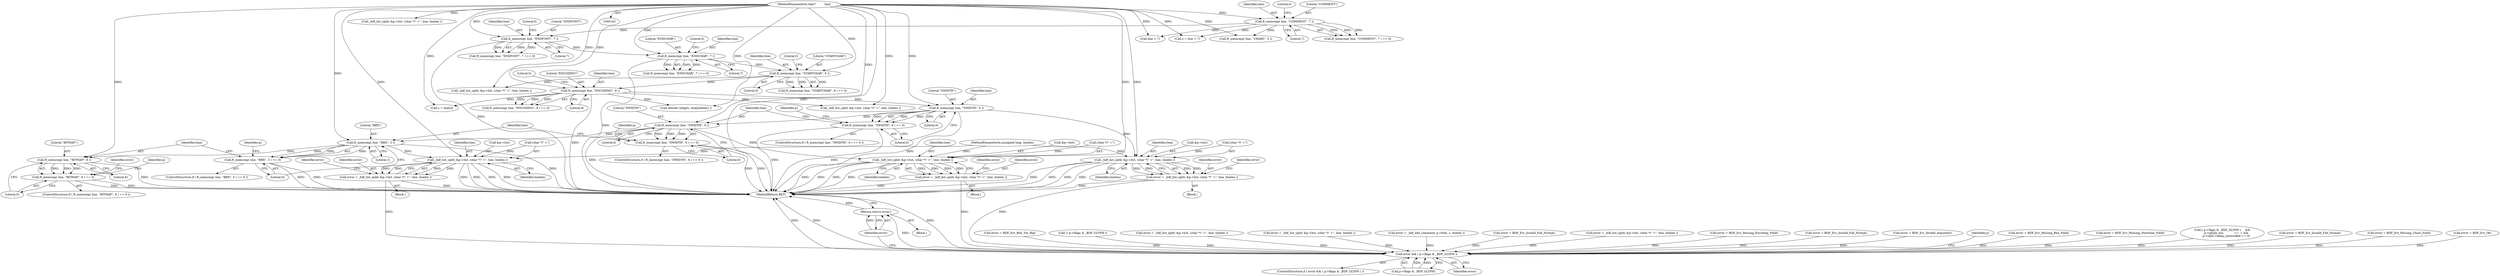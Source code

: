 digraph "0_savannah_07bdb6e289c7954e2a533039dc93c1c136099d2d@API" {
"1001004" [label="(Call,ft_memcmp( line, \"SWIDTH\", 6 ))"];
"1000478" [label="(Call,ft_memcmp( line, \"ENCODING\", 8 ))"];
"1000398" [label="(Call,ft_memcmp( line, \"STARTCHAR\", 9 ))"];
"1000357" [label="(Call,ft_memcmp( line, \"ENDCHAR\", 7 ))"];
"1000331" [label="(Call,ft_memcmp( line, \"ENDFONT\", 7 ))"];
"1000206" [label="(Call,ft_memcmp( line, \"COMMENT\", 7 ))"];
"1000164" [label="(MethodParameterIn,char*          line)"];
"1001003" [label="(Call,ft_memcmp( line, \"SWIDTH\", 6 ) == 0)"];
"1001020" [label="(Call,_bdf_list_split( &p->list, (char *)\" +\", line, linelen ))"];
"1001018" [label="(Call,error = _bdf_list_split( &p->list, (char *)\" +\", line, linelen ))"];
"1001555" [label="(Call,error && ( p->flags & _BDF_GLYPH ))"];
"1001566" [label="(Return,return error;)"];
"1001057" [label="(Call,ft_memcmp( line, \"DWIDTH\", 6 ))"];
"1001056" [label="(Call,ft_memcmp( line, \"DWIDTH\", 6 ) == 0)"];
"1001073" [label="(Call,_bdf_list_split( &p->list, (char *)\" +\", line, linelen ))"];
"1001071" [label="(Call,error = _bdf_list_split( &p->list, (char *)\" +\", line, linelen ))"];
"1001138" [label="(Call,ft_memcmp( line, \"BBX\", 3 ))"];
"1001137" [label="(Call,ft_memcmp( line, \"BBX\", 3 ) == 0)"];
"1001154" [label="(Call,_bdf_list_split( &p->list, (char *)\" +\", line, linelen ))"];
"1001152" [label="(Call,error = _bdf_list_split( &p->list, (char *)\" +\", line, linelen ))"];
"1001453" [label="(Call,ft_memcmp( line, \"BITMAP\", 6 ))"];
"1001452" [label="(Call,ft_memcmp( line, \"BITMAP\", 6 ) == 0)"];
"1000881" [label="(Call,c = line[i])"];
"1001072" [label="(Identifier,error)"];
"1001062" [label="(Block,)"];
"1000169" [label="(Block,)"];
"1001159" [label="(Call,(char *)\" +\")"];
"1001137" [label="(Call,ft_memcmp( line, \"BBX\", 3 ) == 0)"];
"1001513" [label="(Call,error = BDF_Err_Bbx_Too_Big)"];
"1001082" [label="(Identifier,linelen)"];
"1000485" [label="(Call,!( p->flags & _BDF_GLYPH ))"];
"1000496" [label="(Call,error = _bdf_list_split( &p->list, (char *)\" +\", line, linelen ))"];
"1001153" [label="(Identifier,error)"];
"1001059" [label="(Literal,\"DWIDTH\")"];
"1000410" [label="(Call,_bdf_list_split( &p->list, (char *)\" +\", line, linelen ))"];
"1000206" [label="(Call,ft_memcmp( line, \"COMMENT\", 7 ))"];
"1000408" [label="(Call,error = _bdf_list_split( &p->list, (char *)\" +\", line, linelen ))"];
"1000399" [label="(Identifier,line)"];
"1001566" [label="(Return,return error;)"];
"1001060" [label="(Literal,6)"];
"1000230" [label="(Call,error = _bdf_add_comment( p->font, s, linelen ))"];
"1000330" [label="(Call,ft_memcmp( line, \"ENDFONT\", 7 ) == 0)"];
"1000400" [label="(Literal,\"STARTCHAR\")"];
"1000334" [label="(Literal,7)"];
"1001165" [label="(Identifier,error)"];
"1001005" [label="(Identifier,line)"];
"1001008" [label="(Literal,0)"];
"1000335" [label="(Literal,0)"];
"1001003" [label="(Call,ft_memcmp( line, \"SWIDTH\", 6 ) == 0)"];
"1000207" [label="(Identifier,line)"];
"1001020" [label="(Call,_bdf_list_split( &p->list, (char *)\" +\", line, linelen ))"];
"1001140" [label="(Literal,\"BBX\")"];
"1001006" [label="(Literal,\"SWIDTH\")"];
"1000975" [label="(Call,sbitset( hdigits, line[nibbles] ))"];
"1001028" [label="(Identifier,line)"];
"1001546" [label="(Identifier,error)"];
"1000210" [label="(Literal,0)"];
"1000357" [label="(Call,ft_memcmp( line, \"ENDCHAR\", 7 ))"];
"1001018" [label="(Call,error = _bdf_list_split( &p->list, (char *)\" +\", line, linelen ))"];
"1001071" [label="(Call,error = _bdf_list_split( &p->list, (char *)\" +\", line, linelen ))"];
"1001545" [label="(Call,error = BDF_Err_Invalid_File_Format)"];
"1001452" [label="(Call,ft_memcmp( line, \"BITMAP\", 6 ) == 0)"];
"1001058" [label="(Identifier,line)"];
"1000217" [label="(Call,line + 7)"];
"1000259" [label="(Call,error = _bdf_list_split( &p->list, (char *)\" +\", line, linelen ))"];
"1000402" [label="(Literal,0)"];
"1001456" [label="(Literal,6)"];
"1001073" [label="(Call,_bdf_list_split( &p->list, (char *)\" +\", line, linelen ))"];
"1001138" [label="(Call,ft_memcmp( line, \"BBX\", 3 ))"];
"1001154" [label="(Call,_bdf_list_split( &p->list, (char *)\" +\", line, linelen ))"];
"1001454" [label="(Identifier,line)"];
"1001453" [label="(Call,ft_memcmp( line, \"BITMAP\", 6 ))"];
"1001136" [label="(ControlStructure,if ( ft_memcmp( line, \"BBX\", 3 ) == 0 ))"];
"1001550" [label="(Call,error = BDF_Err_Missing_Encoding_Field)"];
"1000398" [label="(Call,ft_memcmp( line, \"STARTCHAR\", 9 ))"];
"1000215" [label="(Call,s = line + 7)"];
"1001142" [label="(Literal,0)"];
"1000208" [label="(Literal,\"COMMENT\")"];
"1001014" [label="(Identifier,p)"];
"1000356" [label="(Call,ft_memcmp( line, \"ENDCHAR\", 7 ) == 0)"];
"1000261" [label="(Call,_bdf_list_split( &p->list, (char *)\" +\", line, linelen ))"];
"1001139" [label="(Identifier,line)"];
"1001057" [label="(Call,ft_memcmp( line, \"DWIDTH\", 6 ))"];
"1000478" [label="(Call,ft_memcmp( line, \"ENCODING\", 8 ))"];
"1001567" [label="(Identifier,error)"];
"1001143" [label="(Block,)"];
"1001061" [label="(Literal,0)"];
"1001152" [label="(Call,error = _bdf_list_split( &p->list, (char *)\" +\", line, linelen ))"];
"1001002" [label="(ControlStructure,if ( ft_memcmp( line, \"SWIDTH\", 6 ) == 0 ))"];
"1001067" [label="(Identifier,p)"];
"1000333" [label="(Literal,\"ENDFONT\")"];
"1000593" [label="(Call,error = BDF_Err_Invalid_File_Format)"];
"1001019" [label="(Identifier,error)"];
"1000481" [label="(Literal,8)"];
"1001007" [label="(Literal,6)"];
"1000359" [label="(Literal,\"ENDCHAR\")"];
"1000209" [label="(Literal,7)"];
"1001162" [label="(Identifier,line)"];
"1001021" [label="(Call,&p->list)"];
"1000479" [label="(Identifier,line)"];
"1000477" [label="(Call,ft_memcmp( line, \"ENCODING\", 8 ) == 0)"];
"1000164" [label="(MethodParameterIn,char*          line)"];
"1000205" [label="(Call,ft_memcmp( line, \"COMMENT\", 7 ) == 0)"];
"1001056" [label="(Call,ft_memcmp( line, \"DWIDTH\", 6 ) == 0)"];
"1001464" [label="(Identifier,p)"];
"1001568" [label="(MethodReturn,RET)"];
"1000360" [label="(Literal,7)"];
"1000361" [label="(Literal,0)"];
"1001029" [label="(Identifier,linelen)"];
"1001554" [label="(ControlStructure,if ( error && ( p->flags & _BDF_GLYPH ) ))"];
"1000249" [label="(Call,ft_memcmp( line, \"CHARS\", 5 ))"];
"1000401" [label="(Literal,9)"];
"1001074" [label="(Call,&p->list)"];
"1001455" [label="(Literal,\"BITMAP\")"];
"1000310" [label="(Call,error = BDF_Err_Invalid_Argument)"];
"1001004" [label="(Call,ft_memcmp( line, \"SWIDTH\", 6 ))"];
"1001564" [label="(Identifier,p)"];
"1001468" [label="(Call,error = BDF_Err_Missing_Bbx_Field)"];
"1001055" [label="(ControlStructure,if ( ft_memcmp( line, \"DWIDTH\", 6 ) == 0 ))"];
"1001084" [label="(Identifier,error)"];
"1000492" [label="(Call,error = BDF_Err_Missing_Startchar_Field)"];
"1001557" [label="(Call,p->flags & _BDF_GLYPH)"];
"1000332" [label="(Identifier,line)"];
"1000375" [label="(Call,( p->flags & _BDF_GLYPH )     &&\n         p->glyph_enc            == -1 &&\n         p->opts->keep_unencoded == 0)"];
"1000482" [label="(Literal,0)"];
"1000443" [label="(Call,error = BDF_Err_Invalid_File_Format)"];
"1000255" [label="(Call,error = BDF_Err_Missing_Chars_Field)"];
"1000480" [label="(Literal,\"ENCODING\")"];
"1001555" [label="(Call,error && ( p->flags & _BDF_GLYPH ))"];
"1000165" [label="(MethodParameterIn,unsigned long  linelen)"];
"1001148" [label="(Identifier,p)"];
"1000358" [label="(Identifier,line)"];
"1000397" [label="(Call,ft_memcmp( line, \"STARTCHAR\", 9 ) == 0)"];
"1001163" [label="(Identifier,linelen)"];
"1001141" [label="(Literal,3)"];
"1000498" [label="(Call,_bdf_list_split( &p->list, (char *)\" +\", line, linelen ))"];
"1001155" [label="(Call,&p->list)"];
"1001451" [label="(ControlStructure,if ( ft_memcmp( line, \"BITMAP\", 6 ) == 0 ))"];
"1001078" [label="(Call,(char *)\" +\")"];
"1001031" [label="(Identifier,error)"];
"1001457" [label="(Literal,0)"];
"1001081" [label="(Identifier,line)"];
"1001025" [label="(Call,(char *)\" +\")"];
"1000331" [label="(Call,ft_memcmp( line, \"ENDFONT\", 7 ))"];
"1001556" [label="(Identifier,error)"];
"1001009" [label="(Block,)"];
"1000182" [label="(Call,error = BDF_Err_Ok)"];
"1001004" -> "1001003"  [label="AST: "];
"1001004" -> "1001007"  [label="CFG: "];
"1001005" -> "1001004"  [label="AST: "];
"1001006" -> "1001004"  [label="AST: "];
"1001007" -> "1001004"  [label="AST: "];
"1001008" -> "1001004"  [label="CFG: "];
"1001004" -> "1001568"  [label="DDG: "];
"1001004" -> "1001003"  [label="DDG: "];
"1001004" -> "1001003"  [label="DDG: "];
"1001004" -> "1001003"  [label="DDG: "];
"1000478" -> "1001004"  [label="DDG: "];
"1000164" -> "1001004"  [label="DDG: "];
"1001004" -> "1001020"  [label="DDG: "];
"1001004" -> "1001057"  [label="DDG: "];
"1000478" -> "1000477"  [label="AST: "];
"1000478" -> "1000481"  [label="CFG: "];
"1000479" -> "1000478"  [label="AST: "];
"1000480" -> "1000478"  [label="AST: "];
"1000481" -> "1000478"  [label="AST: "];
"1000482" -> "1000478"  [label="CFG: "];
"1000478" -> "1001568"  [label="DDG: "];
"1000478" -> "1000477"  [label="DDG: "];
"1000478" -> "1000477"  [label="DDG: "];
"1000478" -> "1000477"  [label="DDG: "];
"1000398" -> "1000478"  [label="DDG: "];
"1000164" -> "1000478"  [label="DDG: "];
"1000478" -> "1000498"  [label="DDG: "];
"1000478" -> "1000881"  [label="DDG: "];
"1000478" -> "1000975"  [label="DDG: "];
"1000398" -> "1000397"  [label="AST: "];
"1000398" -> "1000401"  [label="CFG: "];
"1000399" -> "1000398"  [label="AST: "];
"1000400" -> "1000398"  [label="AST: "];
"1000401" -> "1000398"  [label="AST: "];
"1000402" -> "1000398"  [label="CFG: "];
"1000398" -> "1000397"  [label="DDG: "];
"1000398" -> "1000397"  [label="DDG: "];
"1000398" -> "1000397"  [label="DDG: "];
"1000357" -> "1000398"  [label="DDG: "];
"1000164" -> "1000398"  [label="DDG: "];
"1000398" -> "1000410"  [label="DDG: "];
"1000357" -> "1000356"  [label="AST: "];
"1000357" -> "1000360"  [label="CFG: "];
"1000358" -> "1000357"  [label="AST: "];
"1000359" -> "1000357"  [label="AST: "];
"1000360" -> "1000357"  [label="AST: "];
"1000361" -> "1000357"  [label="CFG: "];
"1000357" -> "1001568"  [label="DDG: "];
"1000357" -> "1000356"  [label="DDG: "];
"1000357" -> "1000356"  [label="DDG: "];
"1000357" -> "1000356"  [label="DDG: "];
"1000331" -> "1000357"  [label="DDG: "];
"1000164" -> "1000357"  [label="DDG: "];
"1000331" -> "1000330"  [label="AST: "];
"1000331" -> "1000334"  [label="CFG: "];
"1000332" -> "1000331"  [label="AST: "];
"1000333" -> "1000331"  [label="AST: "];
"1000334" -> "1000331"  [label="AST: "];
"1000335" -> "1000331"  [label="CFG: "];
"1000331" -> "1001568"  [label="DDG: "];
"1000331" -> "1000330"  [label="DDG: "];
"1000331" -> "1000330"  [label="DDG: "];
"1000331" -> "1000330"  [label="DDG: "];
"1000206" -> "1000331"  [label="DDG: "];
"1000164" -> "1000331"  [label="DDG: "];
"1000206" -> "1000205"  [label="AST: "];
"1000206" -> "1000209"  [label="CFG: "];
"1000207" -> "1000206"  [label="AST: "];
"1000208" -> "1000206"  [label="AST: "];
"1000209" -> "1000206"  [label="AST: "];
"1000210" -> "1000206"  [label="CFG: "];
"1000206" -> "1000205"  [label="DDG: "];
"1000206" -> "1000205"  [label="DDG: "];
"1000206" -> "1000205"  [label="DDG: "];
"1000164" -> "1000206"  [label="DDG: "];
"1000206" -> "1000215"  [label="DDG: "];
"1000206" -> "1000217"  [label="DDG: "];
"1000206" -> "1000249"  [label="DDG: "];
"1000164" -> "1000163"  [label="AST: "];
"1000164" -> "1001568"  [label="DDG: "];
"1000164" -> "1000215"  [label="DDG: "];
"1000164" -> "1000217"  [label="DDG: "];
"1000164" -> "1000249"  [label="DDG: "];
"1000164" -> "1000261"  [label="DDG: "];
"1000164" -> "1000410"  [label="DDG: "];
"1000164" -> "1000498"  [label="DDG: "];
"1000164" -> "1000881"  [label="DDG: "];
"1000164" -> "1000975"  [label="DDG: "];
"1000164" -> "1001020"  [label="DDG: "];
"1000164" -> "1001057"  [label="DDG: "];
"1000164" -> "1001073"  [label="DDG: "];
"1000164" -> "1001138"  [label="DDG: "];
"1000164" -> "1001154"  [label="DDG: "];
"1000164" -> "1001453"  [label="DDG: "];
"1001003" -> "1001002"  [label="AST: "];
"1001003" -> "1001008"  [label="CFG: "];
"1001008" -> "1001003"  [label="AST: "];
"1001014" -> "1001003"  [label="CFG: "];
"1001058" -> "1001003"  [label="CFG: "];
"1001003" -> "1001568"  [label="DDG: "];
"1001003" -> "1001568"  [label="DDG: "];
"1001020" -> "1001018"  [label="AST: "];
"1001020" -> "1001029"  [label="CFG: "];
"1001021" -> "1001020"  [label="AST: "];
"1001025" -> "1001020"  [label="AST: "];
"1001028" -> "1001020"  [label="AST: "];
"1001029" -> "1001020"  [label="AST: "];
"1001018" -> "1001020"  [label="CFG: "];
"1001020" -> "1001568"  [label="DDG: "];
"1001020" -> "1001568"  [label="DDG: "];
"1001020" -> "1001568"  [label="DDG: "];
"1001020" -> "1001568"  [label="DDG: "];
"1001020" -> "1001018"  [label="DDG: "];
"1001020" -> "1001018"  [label="DDG: "];
"1001020" -> "1001018"  [label="DDG: "];
"1001020" -> "1001018"  [label="DDG: "];
"1001025" -> "1001020"  [label="DDG: "];
"1000165" -> "1001020"  [label="DDG: "];
"1001018" -> "1001009"  [label="AST: "];
"1001019" -> "1001018"  [label="AST: "];
"1001031" -> "1001018"  [label="CFG: "];
"1001018" -> "1001568"  [label="DDG: "];
"1001018" -> "1001555"  [label="DDG: "];
"1001555" -> "1001554"  [label="AST: "];
"1001555" -> "1001556"  [label="CFG: "];
"1001555" -> "1001557"  [label="CFG: "];
"1001556" -> "1001555"  [label="AST: "];
"1001557" -> "1001555"  [label="AST: "];
"1001564" -> "1001555"  [label="CFG: "];
"1001567" -> "1001555"  [label="CFG: "];
"1001555" -> "1001568"  [label="DDG: "];
"1001555" -> "1001568"  [label="DDG: "];
"1001555" -> "1001568"  [label="DDG: "];
"1000259" -> "1001555"  [label="DDG: "];
"1000408" -> "1001555"  [label="DDG: "];
"1001550" -> "1001555"  [label="DDG: "];
"1000310" -> "1001555"  [label="DDG: "];
"1000492" -> "1001555"  [label="DDG: "];
"1000496" -> "1001555"  [label="DDG: "];
"1001071" -> "1001555"  [label="DDG: "];
"1000230" -> "1001555"  [label="DDG: "];
"1001468" -> "1001555"  [label="DDG: "];
"1001152" -> "1001555"  [label="DDG: "];
"1000593" -> "1001555"  [label="DDG: "];
"1000255" -> "1001555"  [label="DDG: "];
"1001545" -> "1001555"  [label="DDG: "];
"1000182" -> "1001555"  [label="DDG: "];
"1000443" -> "1001555"  [label="DDG: "];
"1001513" -> "1001555"  [label="DDG: "];
"1001557" -> "1001555"  [label="DDG: "];
"1001557" -> "1001555"  [label="DDG: "];
"1000485" -> "1001555"  [label="DDG: "];
"1000375" -> "1001555"  [label="DDG: "];
"1001555" -> "1001566"  [label="DDG: "];
"1001566" -> "1000169"  [label="AST: "];
"1001566" -> "1001567"  [label="CFG: "];
"1001567" -> "1001566"  [label="AST: "];
"1001568" -> "1001566"  [label="CFG: "];
"1001566" -> "1001568"  [label="DDG: "];
"1001567" -> "1001566"  [label="DDG: "];
"1001057" -> "1001056"  [label="AST: "];
"1001057" -> "1001060"  [label="CFG: "];
"1001058" -> "1001057"  [label="AST: "];
"1001059" -> "1001057"  [label="AST: "];
"1001060" -> "1001057"  [label="AST: "];
"1001061" -> "1001057"  [label="CFG: "];
"1001057" -> "1001568"  [label="DDG: "];
"1001057" -> "1001056"  [label="DDG: "];
"1001057" -> "1001056"  [label="DDG: "];
"1001057" -> "1001056"  [label="DDG: "];
"1001057" -> "1001073"  [label="DDG: "];
"1001057" -> "1001138"  [label="DDG: "];
"1001056" -> "1001055"  [label="AST: "];
"1001056" -> "1001061"  [label="CFG: "];
"1001061" -> "1001056"  [label="AST: "];
"1001067" -> "1001056"  [label="CFG: "];
"1001139" -> "1001056"  [label="CFG: "];
"1001056" -> "1001568"  [label="DDG: "];
"1001056" -> "1001568"  [label="DDG: "];
"1001073" -> "1001071"  [label="AST: "];
"1001073" -> "1001082"  [label="CFG: "];
"1001074" -> "1001073"  [label="AST: "];
"1001078" -> "1001073"  [label="AST: "];
"1001081" -> "1001073"  [label="AST: "];
"1001082" -> "1001073"  [label="AST: "];
"1001071" -> "1001073"  [label="CFG: "];
"1001073" -> "1001568"  [label="DDG: "];
"1001073" -> "1001568"  [label="DDG: "];
"1001073" -> "1001568"  [label="DDG: "];
"1001073" -> "1001568"  [label="DDG: "];
"1001073" -> "1001071"  [label="DDG: "];
"1001073" -> "1001071"  [label="DDG: "];
"1001073" -> "1001071"  [label="DDG: "];
"1001073" -> "1001071"  [label="DDG: "];
"1001078" -> "1001073"  [label="DDG: "];
"1000165" -> "1001073"  [label="DDG: "];
"1001071" -> "1001062"  [label="AST: "];
"1001072" -> "1001071"  [label="AST: "];
"1001084" -> "1001071"  [label="CFG: "];
"1001071" -> "1001568"  [label="DDG: "];
"1001138" -> "1001137"  [label="AST: "];
"1001138" -> "1001141"  [label="CFG: "];
"1001139" -> "1001138"  [label="AST: "];
"1001140" -> "1001138"  [label="AST: "];
"1001141" -> "1001138"  [label="AST: "];
"1001142" -> "1001138"  [label="CFG: "];
"1001138" -> "1001568"  [label="DDG: "];
"1001138" -> "1001137"  [label="DDG: "];
"1001138" -> "1001137"  [label="DDG: "];
"1001138" -> "1001137"  [label="DDG: "];
"1001138" -> "1001154"  [label="DDG: "];
"1001138" -> "1001453"  [label="DDG: "];
"1001137" -> "1001136"  [label="AST: "];
"1001137" -> "1001142"  [label="CFG: "];
"1001142" -> "1001137"  [label="AST: "];
"1001148" -> "1001137"  [label="CFG: "];
"1001454" -> "1001137"  [label="CFG: "];
"1001137" -> "1001568"  [label="DDG: "];
"1001137" -> "1001568"  [label="DDG: "];
"1001154" -> "1001152"  [label="AST: "];
"1001154" -> "1001163"  [label="CFG: "];
"1001155" -> "1001154"  [label="AST: "];
"1001159" -> "1001154"  [label="AST: "];
"1001162" -> "1001154"  [label="AST: "];
"1001163" -> "1001154"  [label="AST: "];
"1001152" -> "1001154"  [label="CFG: "];
"1001154" -> "1001568"  [label="DDG: "];
"1001154" -> "1001568"  [label="DDG: "];
"1001154" -> "1001568"  [label="DDG: "];
"1001154" -> "1001568"  [label="DDG: "];
"1001154" -> "1001152"  [label="DDG: "];
"1001154" -> "1001152"  [label="DDG: "];
"1001154" -> "1001152"  [label="DDG: "];
"1001154" -> "1001152"  [label="DDG: "];
"1001159" -> "1001154"  [label="DDG: "];
"1000165" -> "1001154"  [label="DDG: "];
"1001152" -> "1001143"  [label="AST: "];
"1001153" -> "1001152"  [label="AST: "];
"1001165" -> "1001152"  [label="CFG: "];
"1001152" -> "1001568"  [label="DDG: "];
"1001453" -> "1001452"  [label="AST: "];
"1001453" -> "1001456"  [label="CFG: "];
"1001454" -> "1001453"  [label="AST: "];
"1001455" -> "1001453"  [label="AST: "];
"1001456" -> "1001453"  [label="AST: "];
"1001457" -> "1001453"  [label="CFG: "];
"1001453" -> "1001568"  [label="DDG: "];
"1001453" -> "1001452"  [label="DDG: "];
"1001453" -> "1001452"  [label="DDG: "];
"1001453" -> "1001452"  [label="DDG: "];
"1001452" -> "1001451"  [label="AST: "];
"1001452" -> "1001457"  [label="CFG: "];
"1001457" -> "1001452"  [label="AST: "];
"1001464" -> "1001452"  [label="CFG: "];
"1001546" -> "1001452"  [label="CFG: "];
"1001452" -> "1001568"  [label="DDG: "];
"1001452" -> "1001568"  [label="DDG: "];
}
